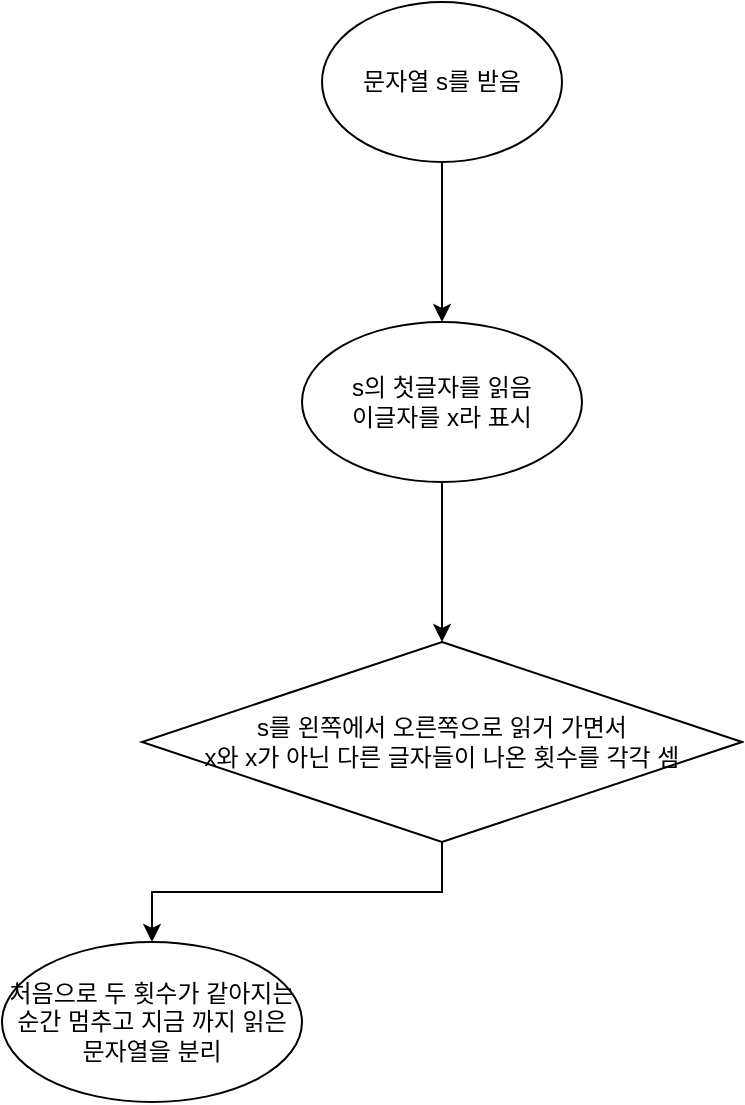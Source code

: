 <mxfile version="20.8.17" type="github">
  <diagram name="페이지-1" id="A6EADjW1H3CZ3hZ-hUQ2">
    <mxGraphModel dx="1195" dy="630" grid="1" gridSize="10" guides="1" tooltips="1" connect="1" arrows="1" fold="1" page="1" pageScale="1" pageWidth="300000" pageHeight="300000" math="0" shadow="0">
      <root>
        <mxCell id="0" />
        <mxCell id="1" parent="0" />
        <mxCell id="fc_fnsUSABzeIWkJWJP7-3" value="" style="edgeStyle=orthogonalEdgeStyle;rounded=0;orthogonalLoop=1;jettySize=auto;html=1;" edge="1" parent="1" source="fc_fnsUSABzeIWkJWJP7-1" target="fc_fnsUSABzeIWkJWJP7-2">
          <mxGeometry relative="1" as="geometry" />
        </mxCell>
        <mxCell id="fc_fnsUSABzeIWkJWJP7-1" value="문자열 s를 받음" style="ellipse;whiteSpace=wrap;html=1;" vertex="1" parent="1">
          <mxGeometry x="670" y="350" width="120" height="80" as="geometry" />
        </mxCell>
        <mxCell id="fc_fnsUSABzeIWkJWJP7-10" value="" style="edgeStyle=orthogonalEdgeStyle;rounded=0;orthogonalLoop=1;jettySize=auto;html=1;" edge="1" parent="1" source="fc_fnsUSABzeIWkJWJP7-2" target="fc_fnsUSABzeIWkJWJP7-9">
          <mxGeometry relative="1" as="geometry" />
        </mxCell>
        <mxCell id="fc_fnsUSABzeIWkJWJP7-2" value="s의 첫글자를 읽음&lt;br&gt;이글자를 x라 표시" style="ellipse;whiteSpace=wrap;html=1;" vertex="1" parent="1">
          <mxGeometry x="660" y="510" width="140" height="80" as="geometry" />
        </mxCell>
        <mxCell id="fc_fnsUSABzeIWkJWJP7-14" value="" style="edgeStyle=orthogonalEdgeStyle;rounded=0;orthogonalLoop=1;jettySize=auto;html=1;" edge="1" parent="1" source="fc_fnsUSABzeIWkJWJP7-9" target="fc_fnsUSABzeIWkJWJP7-13">
          <mxGeometry relative="1" as="geometry" />
        </mxCell>
        <mxCell id="fc_fnsUSABzeIWkJWJP7-9" value="s를 왼쪽에서 오른쪽으로 읽거 가면서&lt;br&gt;x와 x가 아닌 다른 글자들이 나온 횟수를 각각 셈" style="rhombus;whiteSpace=wrap;html=1;" vertex="1" parent="1">
          <mxGeometry x="580" y="670" width="300" height="100" as="geometry" />
        </mxCell>
        <mxCell id="fc_fnsUSABzeIWkJWJP7-13" value="처음으로 두 횟수가 같아지는 순간 멈추고 지금 까지 읽은 문자열을 분리" style="ellipse;whiteSpace=wrap;html=1;" vertex="1" parent="1">
          <mxGeometry x="510" y="820" width="150" height="80" as="geometry" />
        </mxCell>
      </root>
    </mxGraphModel>
  </diagram>
</mxfile>
